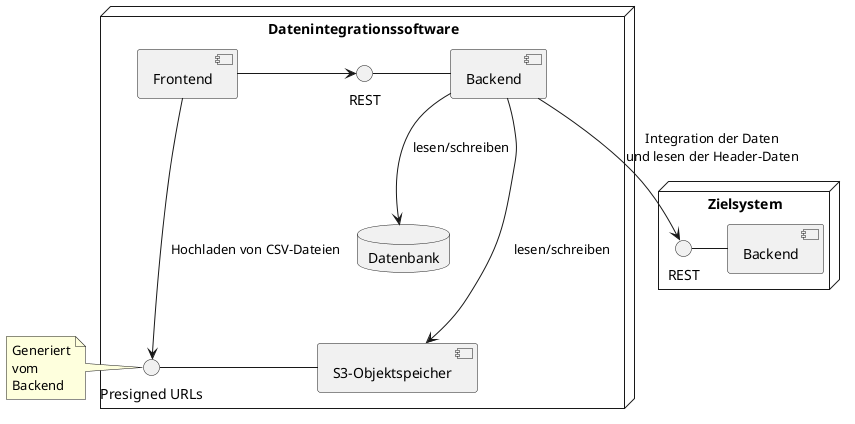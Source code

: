 @startuml

node "Datenintegrationssoftware" {
    component "Frontend"

    component "Backend" as b1
    interface REST as r1

    component "S3-Objektspeicher" as s3
    interface "Presigned URLs" as p1

    database "Datenbank"
}

note left of p1
Generiert
vom
Backend
end note

node "Zielsystem" {
    component "Backend" as b2
    interface REST as r2
}

b1 --> Datenbank: lesen/schreiben
b1 --> s3: lesen/schreiben

Frontend -> r1
Frontend ---> p1: Hochladen von CSV-Dateien

p1 - s3
r1 - b1
r2 - b2

b1 --> r2: "Integration der Daten\nund lesen der Header-Daten"

@enduml